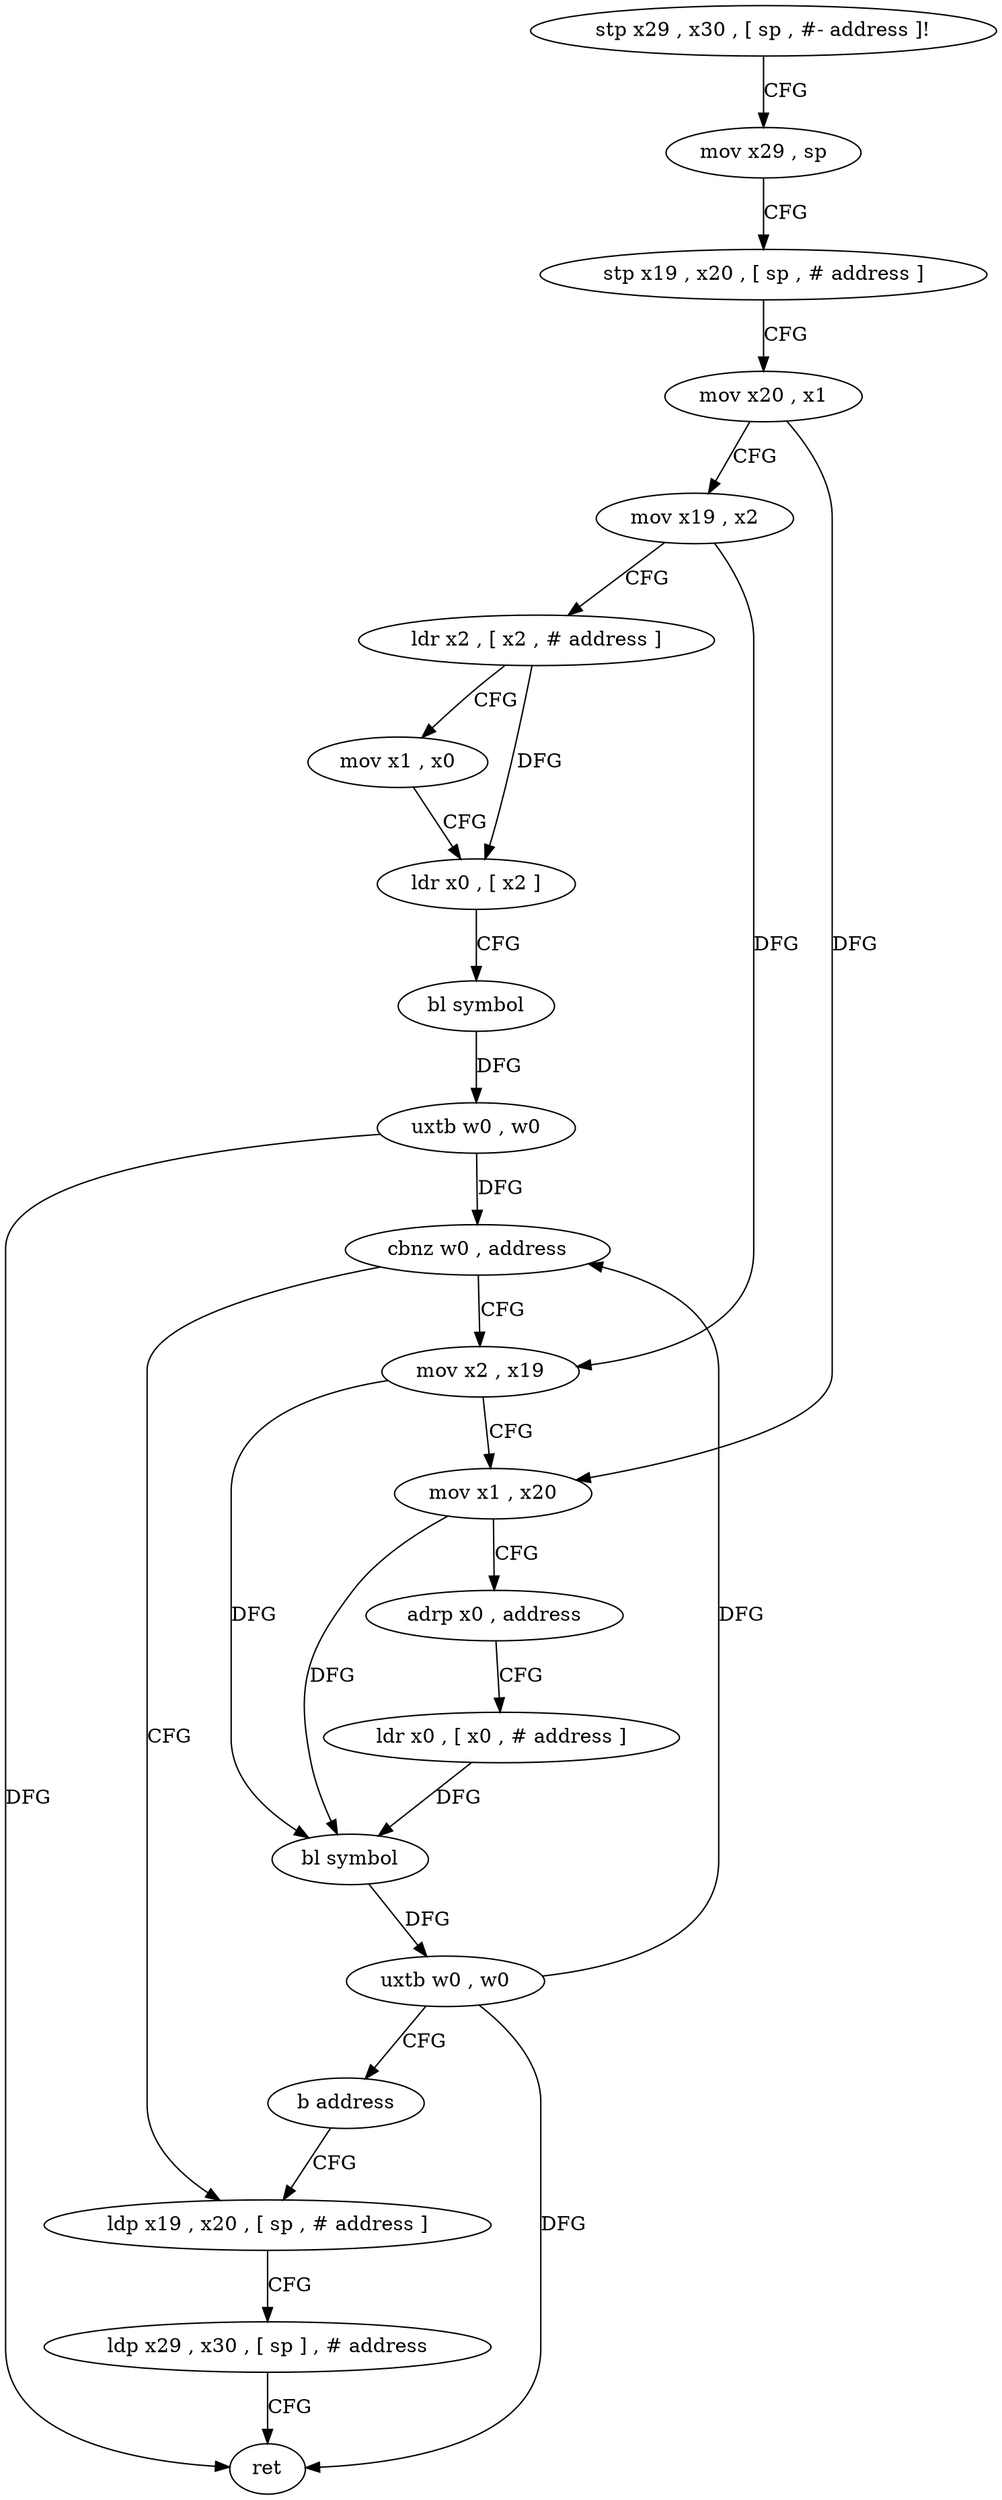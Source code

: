 digraph "func" {
"4216164" [label = "stp x29 , x30 , [ sp , #- address ]!" ]
"4216168" [label = "mov x29 , sp" ]
"4216172" [label = "stp x19 , x20 , [ sp , # address ]" ]
"4216176" [label = "mov x20 , x1" ]
"4216180" [label = "mov x19 , x2" ]
"4216184" [label = "ldr x2 , [ x2 , # address ]" ]
"4216188" [label = "mov x1 , x0" ]
"4216192" [label = "ldr x0 , [ x2 ]" ]
"4216196" [label = "bl symbol" ]
"4216200" [label = "uxtb w0 , w0" ]
"4216204" [label = "cbnz w0 , address" ]
"4216220" [label = "mov x2 , x19" ]
"4216208" [label = "ldp x19 , x20 , [ sp , # address ]" ]
"4216224" [label = "mov x1 , x20" ]
"4216228" [label = "adrp x0 , address" ]
"4216232" [label = "ldr x0 , [ x0 , # address ]" ]
"4216236" [label = "bl symbol" ]
"4216240" [label = "uxtb w0 , w0" ]
"4216244" [label = "b address" ]
"4216212" [label = "ldp x29 , x30 , [ sp ] , # address" ]
"4216216" [label = "ret" ]
"4216164" -> "4216168" [ label = "CFG" ]
"4216168" -> "4216172" [ label = "CFG" ]
"4216172" -> "4216176" [ label = "CFG" ]
"4216176" -> "4216180" [ label = "CFG" ]
"4216176" -> "4216224" [ label = "DFG" ]
"4216180" -> "4216184" [ label = "CFG" ]
"4216180" -> "4216220" [ label = "DFG" ]
"4216184" -> "4216188" [ label = "CFG" ]
"4216184" -> "4216192" [ label = "DFG" ]
"4216188" -> "4216192" [ label = "CFG" ]
"4216192" -> "4216196" [ label = "CFG" ]
"4216196" -> "4216200" [ label = "DFG" ]
"4216200" -> "4216204" [ label = "DFG" ]
"4216200" -> "4216216" [ label = "DFG" ]
"4216204" -> "4216220" [ label = "CFG" ]
"4216204" -> "4216208" [ label = "CFG" ]
"4216220" -> "4216224" [ label = "CFG" ]
"4216220" -> "4216236" [ label = "DFG" ]
"4216208" -> "4216212" [ label = "CFG" ]
"4216224" -> "4216228" [ label = "CFG" ]
"4216224" -> "4216236" [ label = "DFG" ]
"4216228" -> "4216232" [ label = "CFG" ]
"4216232" -> "4216236" [ label = "DFG" ]
"4216236" -> "4216240" [ label = "DFG" ]
"4216240" -> "4216244" [ label = "CFG" ]
"4216240" -> "4216204" [ label = "DFG" ]
"4216240" -> "4216216" [ label = "DFG" ]
"4216244" -> "4216208" [ label = "CFG" ]
"4216212" -> "4216216" [ label = "CFG" ]
}
